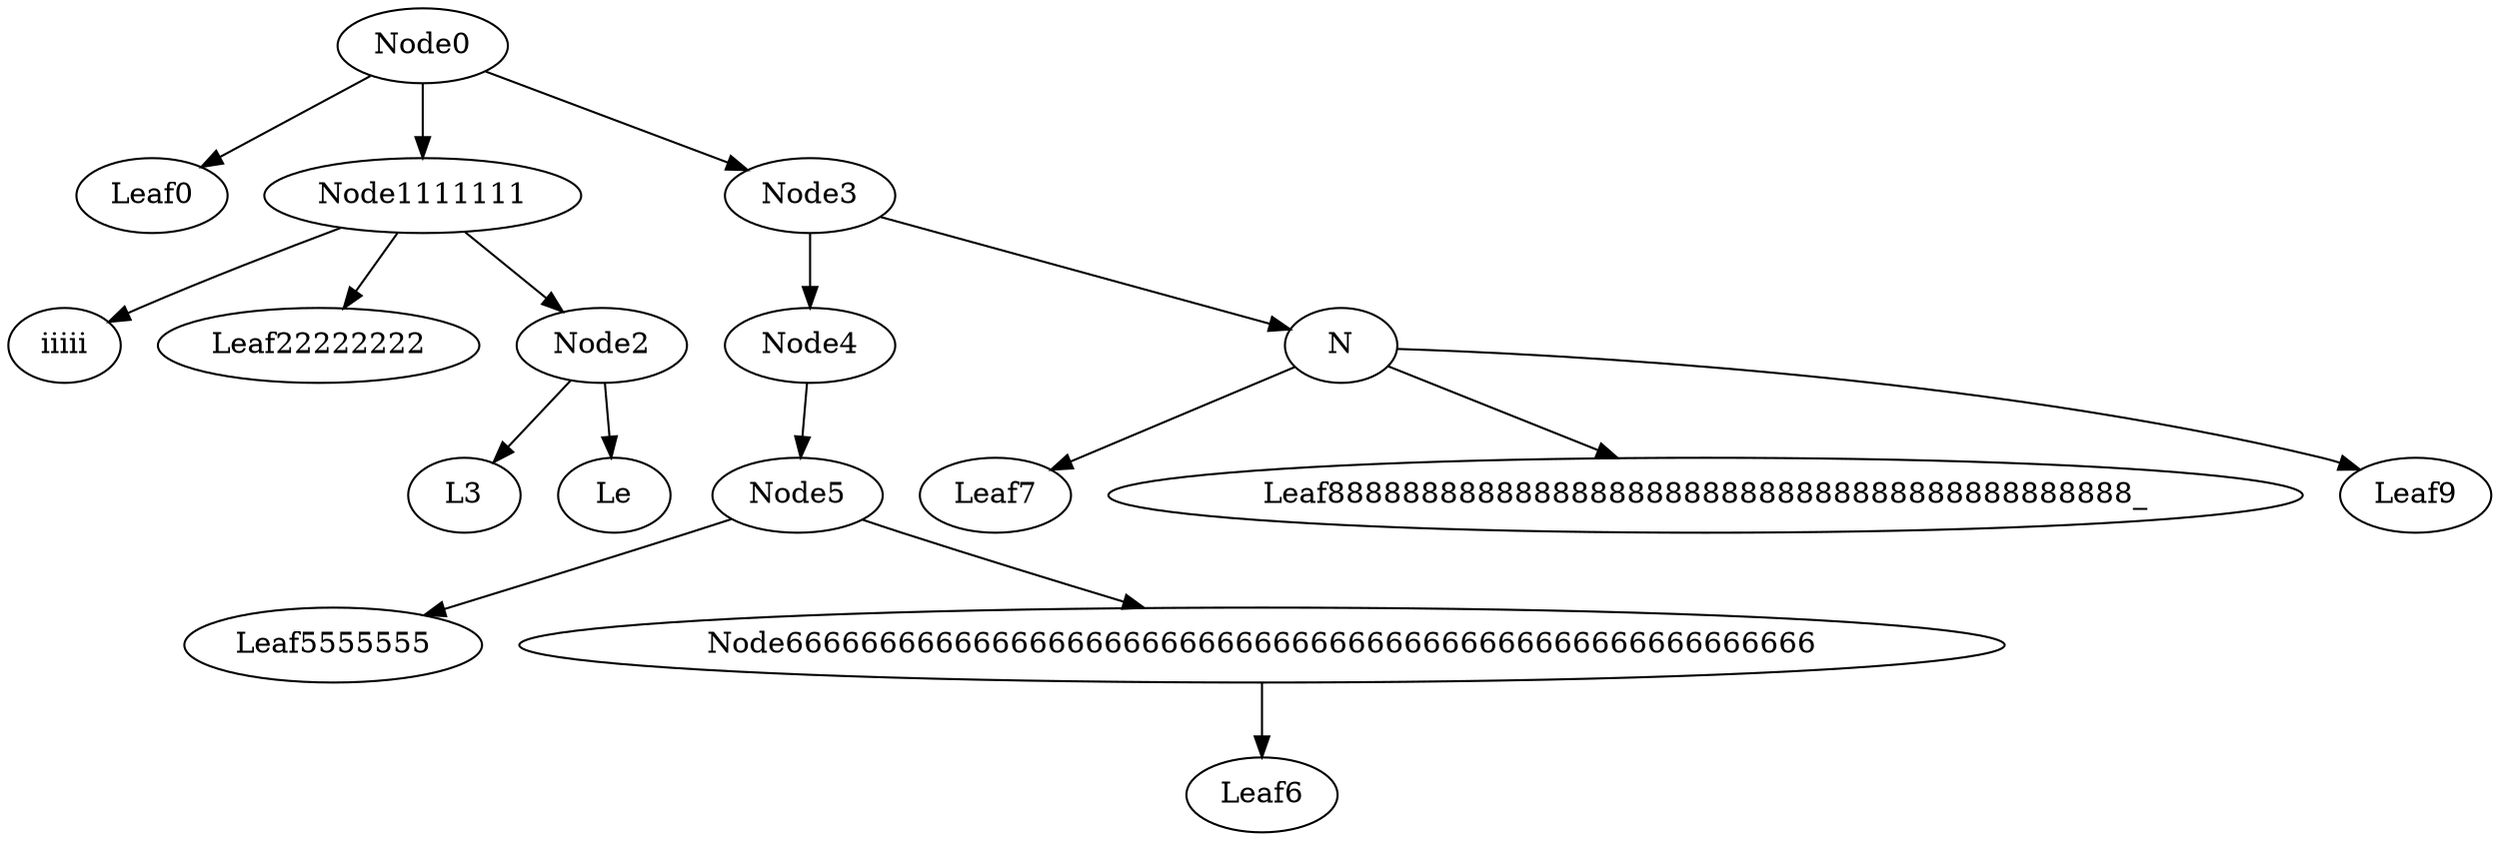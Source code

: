 digraph G {
graph [ordering="out"]
0 [label="Node0" pos="6.310000,5.000000!"]
1 [label="Leaf0" pos="0.800000,4.000000!"]
2 [label="Node1111111" pos="3.040000,4.000000!"]
3 [label="iiiii" pos="1.680000,3.000000!"]
4 [label="Leaf22222222" pos="3.040000,3.000000!"]
5 [label="Node2" pos="4.400000,3.000000!"]
6 [label="L3" pos="4.240000,2.000000!"]
7 [label="Le" pos="4.560000,2.000000!"]
8 [label="Node3" pos="11.820000,4.000000!"]
9 [label="Node4" pos="8.960000,3.000000!"]
10 [label="Node5" pos="8.960000,2.000000!"]
11 [label="Leaf5555555" pos="6.160000,1.000000!"]
12 [label="Node6666666666666666666666666666666666666666666666666666666" pos="11.760000,1.000000!"]
13 [label="Leaf6" pos="11.760000,0.000000!"]
14 [label="N" pos="14.680000,3.000000!"]
15 [label="Leaf7" pos="10.440000,2.000000!"]
16 [label="Leaf8888888888888888888888888888888888888888888_" pos="14.680000,2.000000!"]
17 [label="Leaf9" pos="18.920000,2.000000!"]
0->1;
0->2;
2->3;
2->4;
2->5;
5->6;
5->7;
0->8;
8->9;
9->10;
10->11;
10->12;
12->13;
8->14;
14->15;
14->16;
14->17;
}
